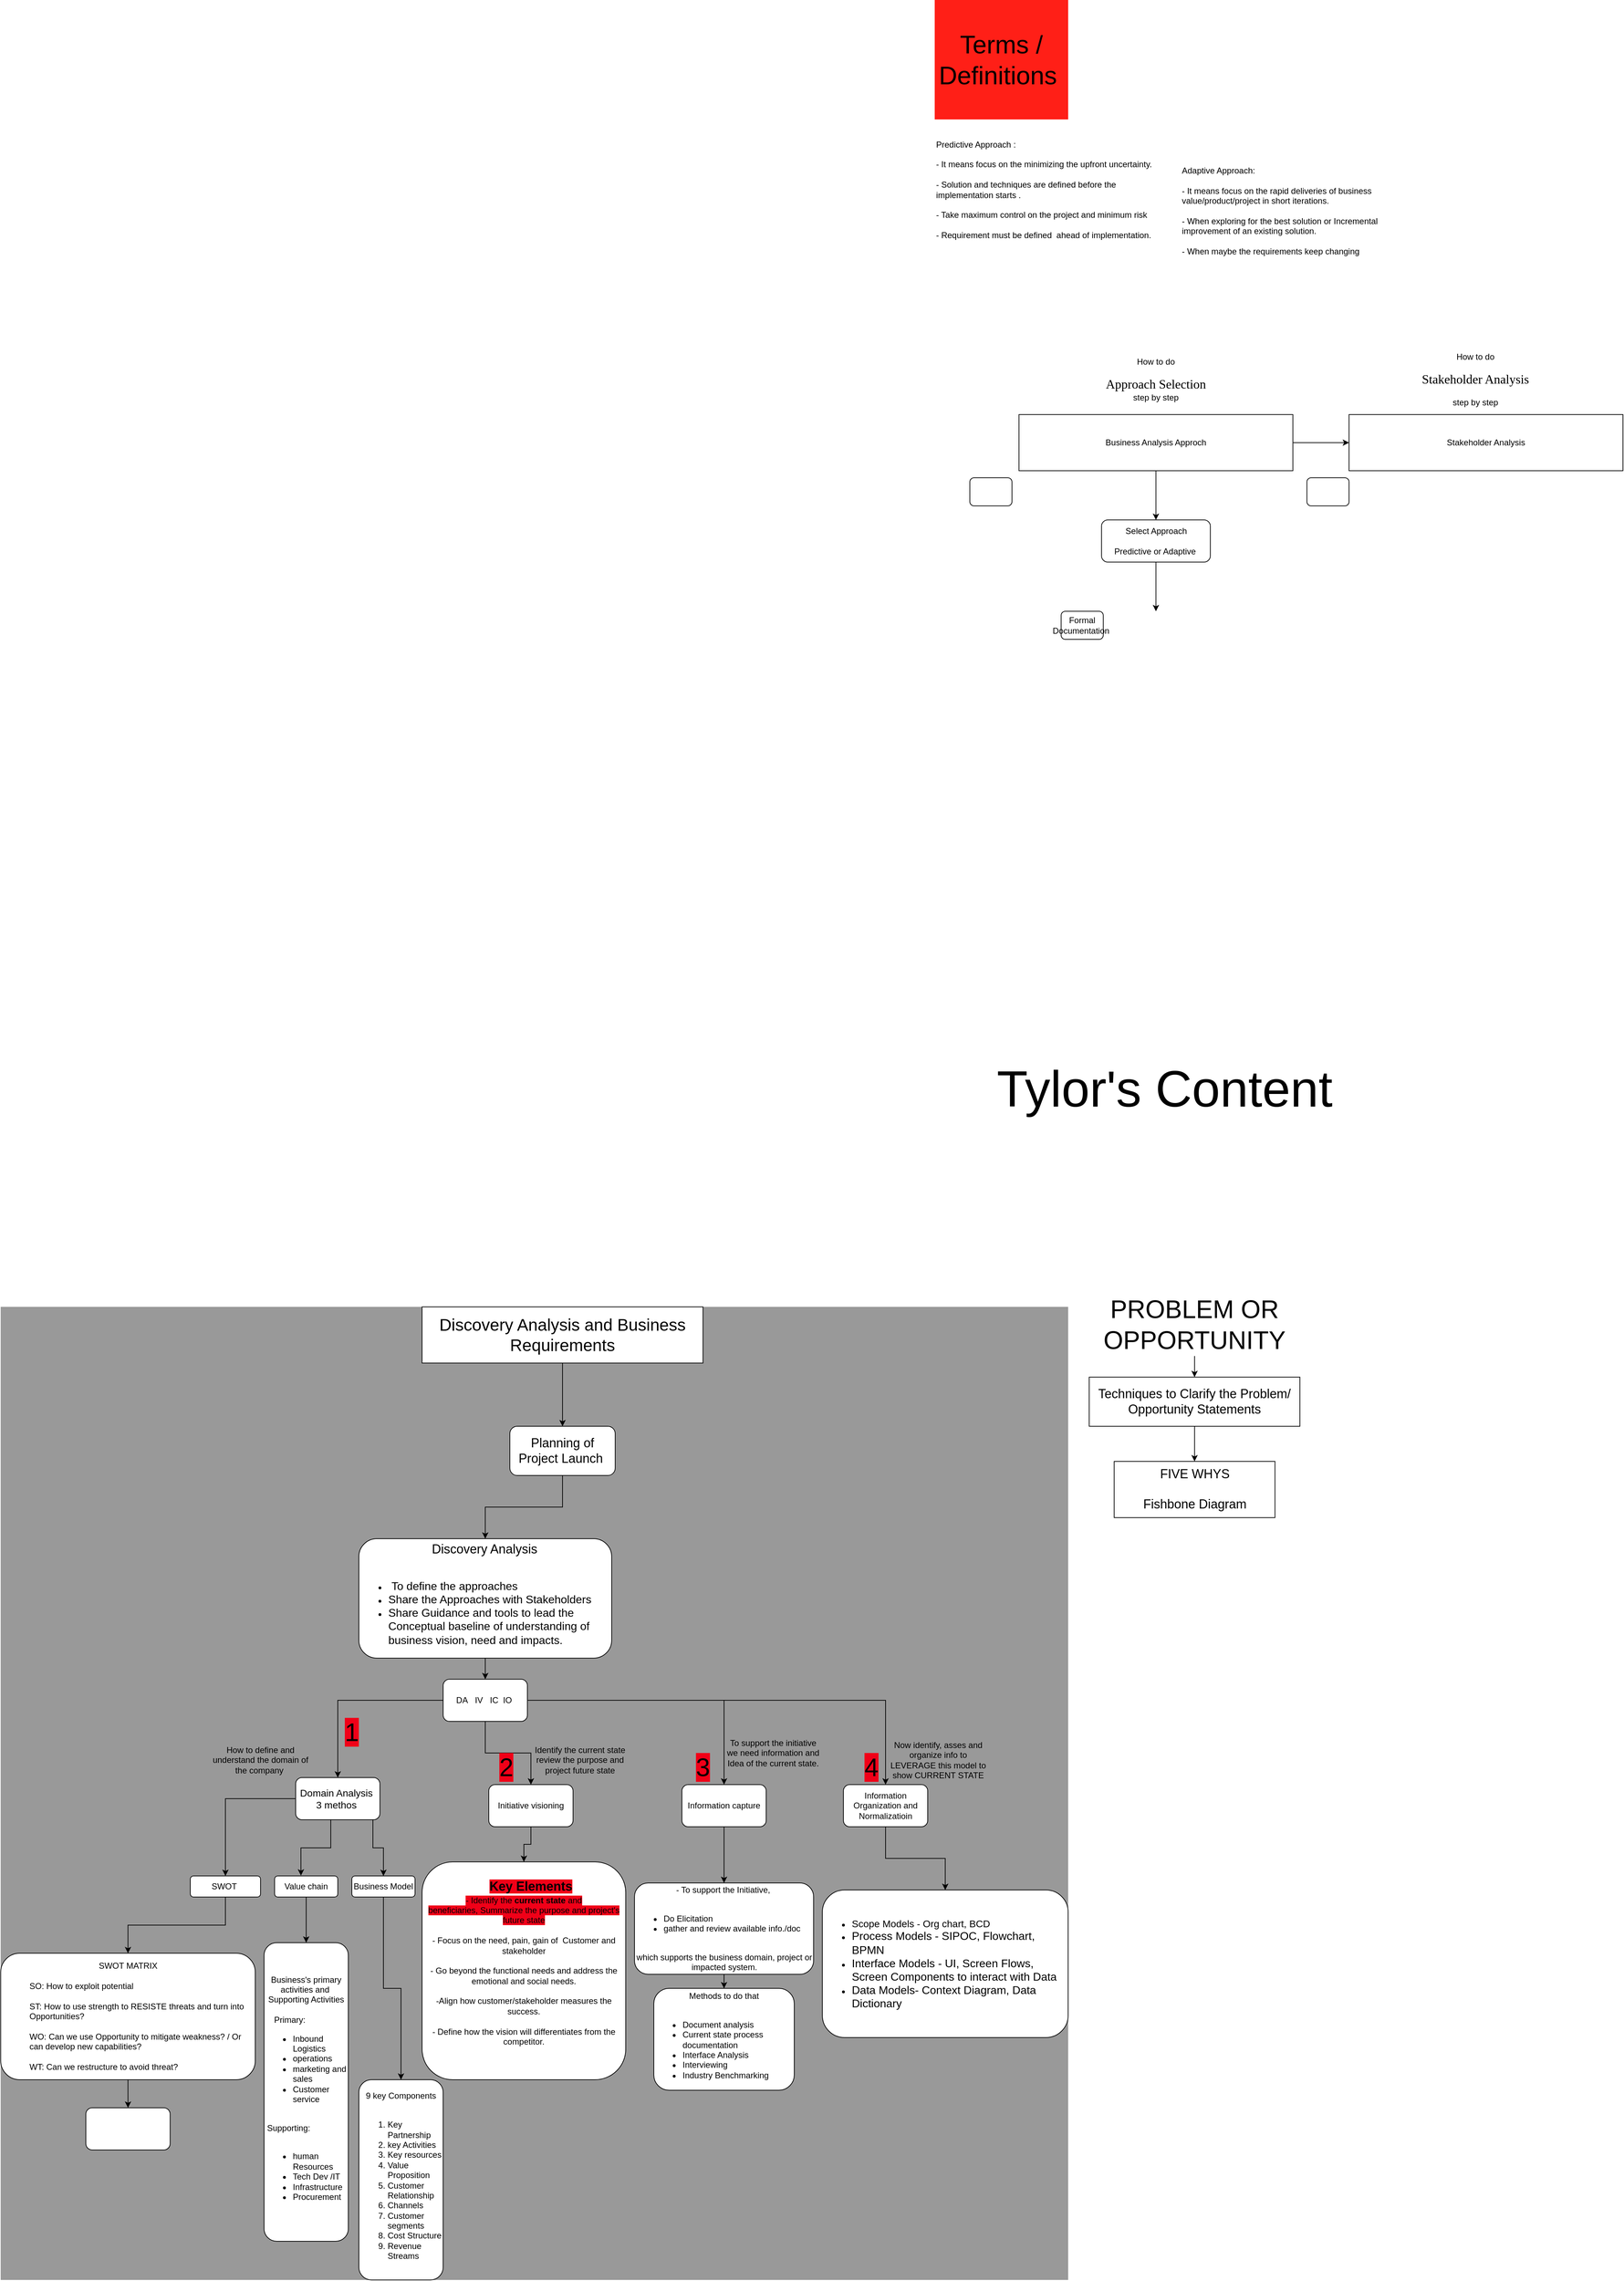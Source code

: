 <mxfile version="21.3.7" type="github">
  <diagram name="Page-1" id="avuCrzYc_2zifGQklvcb">
    <mxGraphModel dx="3387" dy="2125" grid="1" gridSize="10" guides="1" tooltips="1" connect="1" arrows="1" fold="1" page="1" pageScale="1" pageWidth="850" pageHeight="1100" math="0" shadow="0">
      <root>
        <mxCell id="0" />
        <mxCell id="1" parent="0" />
        <mxCell id="20oGBJxCJiwP2vIUOQRp-1" value="Stakeholder Analysis" style="rounded=0;whiteSpace=wrap;html=1;" parent="1" vertex="1">
          <mxGeometry x="240" y="120" width="390" height="80" as="geometry" />
        </mxCell>
        <mxCell id="20oGBJxCJiwP2vIUOQRp-3" value="How to do&lt;br&gt;&lt;br&gt;&lt;font face=&quot;Verdana&quot; style=&quot;font-size: 18px;&quot;&gt;Stakeholder Analysis&lt;/font&gt; &lt;br&gt;&lt;br&gt;step by step" style="text;html=1;strokeColor=none;fillColor=none;align=center;verticalAlign=middle;whiteSpace=wrap;rounded=0;" parent="1" vertex="1">
          <mxGeometry x="300" y="30" width="240" height="80" as="geometry" />
        </mxCell>
        <mxCell id="20oGBJxCJiwP2vIUOQRp-5" style="edgeStyle=orthogonalEdgeStyle;rounded=0;orthogonalLoop=1;jettySize=auto;html=1;" parent="1" source="20oGBJxCJiwP2vIUOQRp-4" target="20oGBJxCJiwP2vIUOQRp-1" edge="1">
          <mxGeometry relative="1" as="geometry" />
        </mxCell>
        <mxCell id="20oGBJxCJiwP2vIUOQRp-12" style="edgeStyle=orthogonalEdgeStyle;rounded=0;orthogonalLoop=1;jettySize=auto;html=1;entryX=0.5;entryY=0;entryDx=0;entryDy=0;" parent="1" source="20oGBJxCJiwP2vIUOQRp-4" target="20oGBJxCJiwP2vIUOQRp-7" edge="1">
          <mxGeometry relative="1" as="geometry" />
        </mxCell>
        <mxCell id="20oGBJxCJiwP2vIUOQRp-4" value="Business Analysis Approch" style="rounded=0;whiteSpace=wrap;html=1;" parent="1" vertex="1">
          <mxGeometry x="-230" y="120" width="390" height="80" as="geometry" />
        </mxCell>
        <mxCell id="20oGBJxCJiwP2vIUOQRp-13" style="edgeStyle=orthogonalEdgeStyle;rounded=0;orthogonalLoop=1;jettySize=auto;html=1;" parent="1" source="20oGBJxCJiwP2vIUOQRp-7" edge="1">
          <mxGeometry relative="1" as="geometry">
            <mxPoint x="-35" y="400" as="targetPoint" />
          </mxGeometry>
        </mxCell>
        <mxCell id="20oGBJxCJiwP2vIUOQRp-7" value="Select Approach&lt;br&gt;&lt;br&gt;Predictive or Adaptive&amp;nbsp;" style="rounded=1;whiteSpace=wrap;html=1;" parent="1" vertex="1">
          <mxGeometry x="-112.5" y="270" width="155" height="60" as="geometry" />
        </mxCell>
        <mxCell id="20oGBJxCJiwP2vIUOQRp-8" value="Predictive Approach :&amp;nbsp; &amp;nbsp;&lt;br&gt;&lt;br&gt;- It means focus on the minimizing the upfront uncertainty.&amp;nbsp;&lt;br&gt;&lt;br&gt;- Solution and techniques are defined before the implementation starts .&lt;br&gt;&lt;br&gt;- Take maximum control on the project and minimum risk&lt;br&gt;&lt;br&gt;- Requirement must be defined&amp;nbsp; ahead of implementation.&lt;br&gt;" style="text;html=1;strokeColor=none;fillColor=none;align=left;verticalAlign=middle;whiteSpace=wrap;rounded=0;" parent="1" vertex="1">
          <mxGeometry x="-350" y="-280" width="320" height="160" as="geometry" />
        </mxCell>
        <mxCell id="20oGBJxCJiwP2vIUOQRp-9" value="&lt;font style=&quot;font-size: 36px;&quot;&gt;Terms / Definitions&amp;nbsp;&lt;/font&gt;" style="text;html=1;strokeColor=none;fillColor=#FF1F17;align=center;verticalAlign=middle;whiteSpace=wrap;rounded=0;" parent="1" vertex="1">
          <mxGeometry x="-350" y="-470" width="190" height="170" as="geometry" />
        </mxCell>
        <mxCell id="20oGBJxCJiwP2vIUOQRp-10" value="Adaptive Approach:&amp;nbsp; &amp;nbsp;&lt;br&gt;&lt;br&gt;- It means focus on the rapid deliveries of business value/product/project in short iterations.&lt;br&gt;&lt;br&gt;- When exploring for the best solution or Incremental improvement of an existing solution.&lt;br&gt;&lt;br&gt;- When maybe the requirements keep changing&amp;nbsp;" style="text;html=1;strokeColor=none;fillColor=none;align=left;verticalAlign=middle;whiteSpace=wrap;rounded=0;" parent="1" vertex="1">
          <mxGeometry y="-220" width="320" height="100" as="geometry" />
        </mxCell>
        <mxCell id="20oGBJxCJiwP2vIUOQRp-11" value="How to do&lt;br&gt;&lt;br&gt;&lt;font face=&quot;Verdana&quot;&gt;&lt;span style=&quot;font-size: 18px;&quot;&gt;Approach Selection&lt;/span&gt;&lt;/font&gt;&lt;br&gt;step by step" style="text;html=1;strokeColor=none;fillColor=none;align=center;verticalAlign=middle;whiteSpace=wrap;rounded=0;" parent="1" vertex="1">
          <mxGeometry x="-155" y="30" width="240" height="80" as="geometry" />
        </mxCell>
        <mxCell id="20oGBJxCJiwP2vIUOQRp-14" value="" style="rounded=1;whiteSpace=wrap;html=1;" parent="1" vertex="1">
          <mxGeometry x="-300" y="210" width="60" height="40" as="geometry" />
        </mxCell>
        <mxCell id="20oGBJxCJiwP2vIUOQRp-16" value="" style="rounded=1;whiteSpace=wrap;html=1;" parent="1" vertex="1">
          <mxGeometry x="180" y="210" width="60" height="40" as="geometry" />
        </mxCell>
        <mxCell id="20oGBJxCJiwP2vIUOQRp-17" value="Formal Documentation&amp;nbsp;" style="rounded=1;whiteSpace=wrap;html=1;" parent="1" vertex="1">
          <mxGeometry x="-170" y="400" width="60" height="40" as="geometry" />
        </mxCell>
        <mxCell id="20oGBJxCJiwP2vIUOQRp-19" value="&lt;font style=&quot;font-size: 72px;&quot;&gt;Tylor&#39;s Content&amp;nbsp;&lt;/font&gt;" style="text;html=1;strokeColor=none;fillColor=none;align=center;verticalAlign=middle;whiteSpace=wrap;rounded=0;" parent="1" vertex="1">
          <mxGeometry x="-290" y="940" width="555" height="280" as="geometry" />
        </mxCell>
        <mxCell id="xvKbqlWR54QsmGuHGJQW-46" value="" style="group;fillColor=#999999;" vertex="1" connectable="0" parent="1">
          <mxGeometry x="-1680" y="1390" width="1520" height="1385" as="geometry" />
        </mxCell>
        <mxCell id="20oGBJxCJiwP2vIUOQRp-18" value="&lt;font style=&quot;font-size: 24px;&quot;&gt;Discovery Analysis and Business Requirements&lt;/font&gt;" style="rounded=0;whiteSpace=wrap;html=1;" parent="xvKbqlWR54QsmGuHGJQW-46" vertex="1">
          <mxGeometry x="600" width="400" height="80" as="geometry" />
        </mxCell>
        <mxCell id="20oGBJxCJiwP2vIUOQRp-22" value="&lt;font style=&quot;font-size: 18px;&quot;&gt;Planning of Project Launch&amp;nbsp;&lt;/font&gt;" style="rounded=1;whiteSpace=wrap;html=1;" parent="xvKbqlWR54QsmGuHGJQW-46" vertex="1">
          <mxGeometry x="725" y="170" width="150" height="70" as="geometry" />
        </mxCell>
        <mxCell id="xvKbqlWR54QsmGuHGJQW-45" style="edgeStyle=orthogonalEdgeStyle;rounded=0;orthogonalLoop=1;jettySize=auto;html=1;entryX=0.5;entryY=0;entryDx=0;entryDy=0;" edge="1" parent="xvKbqlWR54QsmGuHGJQW-46" source="20oGBJxCJiwP2vIUOQRp-18" target="20oGBJxCJiwP2vIUOQRp-22">
          <mxGeometry relative="1" as="geometry" />
        </mxCell>
        <mxCell id="20oGBJxCJiwP2vIUOQRp-23" value="&lt;div style=&quot;text-align: center;&quot;&gt;&lt;span style=&quot;background-color: initial;&quot;&gt;&lt;font style=&quot;font-size: 18px;&quot;&gt;Discovery Analysis&lt;/font&gt;&lt;font style=&quot;font-size: 14px;&quot;&gt;&amp;nbsp;&lt;/font&gt;&lt;/span&gt;&lt;/div&gt;&lt;font size=&quot;3&quot;&gt;&lt;br&gt;&lt;/font&gt;&lt;ul&gt;&lt;li&gt;&lt;font size=&quot;3&quot;&gt;&amp;nbsp;To define the approaches&lt;/font&gt;&lt;/li&gt;&lt;li&gt;&lt;font size=&quot;3&quot;&gt;Share the Approaches with Stakeholders&lt;/font&gt;&lt;/li&gt;&lt;li&gt;&lt;font size=&quot;3&quot;&gt;Share Guidance and tools to lead the Conceptual baseline of understanding of business vision, need and impacts.&lt;/font&gt;&lt;/li&gt;&lt;/ul&gt;" style="rounded=1;whiteSpace=wrap;html=1;align=left;" parent="xvKbqlWR54QsmGuHGJQW-46" vertex="1">
          <mxGeometry x="510" y="330" width="360" height="170" as="geometry" />
        </mxCell>
        <mxCell id="20oGBJxCJiwP2vIUOQRp-24" style="edgeStyle=orthogonalEdgeStyle;rounded=0;orthogonalLoop=1;jettySize=auto;html=1;" parent="xvKbqlWR54QsmGuHGJQW-46" source="20oGBJxCJiwP2vIUOQRp-22" target="20oGBJxCJiwP2vIUOQRp-23" edge="1">
          <mxGeometry relative="1" as="geometry" />
        </mxCell>
        <mxCell id="20oGBJxCJiwP2vIUOQRp-25" value="DA&amp;nbsp; &amp;nbsp;IV&amp;nbsp; &amp;nbsp;IC&amp;nbsp; IO&amp;nbsp;" style="whiteSpace=wrap;html=1;align=center;rounded=1;" parent="xvKbqlWR54QsmGuHGJQW-46" vertex="1">
          <mxGeometry x="630" y="530" width="120" height="60" as="geometry" />
        </mxCell>
        <mxCell id="20oGBJxCJiwP2vIUOQRp-26" value="" style="edgeStyle=orthogonalEdgeStyle;rounded=0;orthogonalLoop=1;jettySize=auto;html=1;" parent="xvKbqlWR54QsmGuHGJQW-46" source="20oGBJxCJiwP2vIUOQRp-23" target="20oGBJxCJiwP2vIUOQRp-25" edge="1">
          <mxGeometry relative="1" as="geometry" />
        </mxCell>
        <mxCell id="20oGBJxCJiwP2vIUOQRp-27" value="&lt;font style=&quot;font-size: 14px;&quot;&gt;Domain Analysis&amp;nbsp;&lt;br&gt;&lt;font style=&quot;&quot;&gt;3 methos&lt;/font&gt;&amp;nbsp;&lt;/font&gt;" style="whiteSpace=wrap;html=1;align=center;rounded=1;" parent="xvKbqlWR54QsmGuHGJQW-46" vertex="1">
          <mxGeometry x="420" y="670" width="120" height="60" as="geometry" />
        </mxCell>
        <mxCell id="20oGBJxCJiwP2vIUOQRp-28" value="" style="edgeStyle=orthogonalEdgeStyle;rounded=0;orthogonalLoop=1;jettySize=auto;html=1;" parent="xvKbqlWR54QsmGuHGJQW-46" source="20oGBJxCJiwP2vIUOQRp-25" target="20oGBJxCJiwP2vIUOQRp-27" edge="1">
          <mxGeometry relative="1" as="geometry" />
        </mxCell>
        <mxCell id="20oGBJxCJiwP2vIUOQRp-29" value="How to define and understand the domain of the company&amp;nbsp;" style="text;html=1;strokeColor=none;fillColor=none;align=center;verticalAlign=middle;whiteSpace=wrap;rounded=0;" parent="xvKbqlWR54QsmGuHGJQW-46" vertex="1">
          <mxGeometry x="300" y="610" width="140" height="70" as="geometry" />
        </mxCell>
        <mxCell id="20oGBJxCJiwP2vIUOQRp-30" value="SWOT&amp;nbsp;" style="whiteSpace=wrap;html=1;align=center;rounded=1;" parent="xvKbqlWR54QsmGuHGJQW-46" vertex="1">
          <mxGeometry x="270" y="810" width="100" height="30" as="geometry" />
        </mxCell>
        <mxCell id="20oGBJxCJiwP2vIUOQRp-31" value="" style="edgeStyle=orthogonalEdgeStyle;rounded=0;orthogonalLoop=1;jettySize=auto;html=1;" parent="xvKbqlWR54QsmGuHGJQW-46" source="20oGBJxCJiwP2vIUOQRp-27" target="20oGBJxCJiwP2vIUOQRp-30" edge="1">
          <mxGeometry relative="1" as="geometry" />
        </mxCell>
        <mxCell id="20oGBJxCJiwP2vIUOQRp-32" value="Value chain" style="whiteSpace=wrap;html=1;align=center;rounded=1;" parent="xvKbqlWR54QsmGuHGJQW-46" vertex="1">
          <mxGeometry x="390" y="810" width="90" height="30" as="geometry" />
        </mxCell>
        <mxCell id="20oGBJxCJiwP2vIUOQRp-34" style="edgeStyle=orthogonalEdgeStyle;rounded=0;orthogonalLoop=1;jettySize=auto;html=1;entryX=0.417;entryY=-0.017;entryDx=0;entryDy=0;entryPerimeter=0;" parent="xvKbqlWR54QsmGuHGJQW-46" source="20oGBJxCJiwP2vIUOQRp-27" target="20oGBJxCJiwP2vIUOQRp-32" edge="1">
          <mxGeometry relative="1" as="geometry">
            <Array as="points">
              <mxPoint x="470" y="770" />
              <mxPoint x="428" y="770" />
            </Array>
          </mxGeometry>
        </mxCell>
        <mxCell id="20oGBJxCJiwP2vIUOQRp-33" value="Business Model" style="whiteSpace=wrap;html=1;align=center;rounded=1;" parent="xvKbqlWR54QsmGuHGJQW-46" vertex="1">
          <mxGeometry x="500" y="810" width="90" height="30" as="geometry" />
        </mxCell>
        <mxCell id="20oGBJxCJiwP2vIUOQRp-35" style="edgeStyle=orthogonalEdgeStyle;rounded=0;orthogonalLoop=1;jettySize=auto;html=1;" parent="xvKbqlWR54QsmGuHGJQW-46" source="20oGBJxCJiwP2vIUOQRp-27" target="20oGBJxCJiwP2vIUOQRp-33" edge="1">
          <mxGeometry relative="1" as="geometry">
            <Array as="points">
              <mxPoint x="530" y="770" />
              <mxPoint x="545" y="770" />
            </Array>
          </mxGeometry>
        </mxCell>
        <mxCell id="20oGBJxCJiwP2vIUOQRp-36" value="SWOT MATRIX&lt;br&gt;&lt;br&gt;&lt;blockquote style=&quot;margin: 0 0 0 40px; border: none; padding: 0px;&quot;&gt;&lt;div style=&quot;text-align: left;&quot;&gt;&lt;span style=&quot;background-color: initial;&quot;&gt;SO: How to exploit potential&lt;/span&gt;&lt;/div&gt;&lt;div style=&quot;text-align: left;&quot;&gt;&lt;br&gt;&lt;/div&gt;&lt;div style=&quot;text-align: left;&quot;&gt;&lt;span style=&quot;background-color: initial;&quot;&gt;ST: How to use strength to RESISTE threats and turn into Opportunities?&lt;/span&gt;&lt;/div&gt;&lt;div style=&quot;text-align: left;&quot;&gt;&lt;br&gt;&lt;/div&gt;&lt;div style=&quot;text-align: left;&quot;&gt;&lt;span style=&quot;background-color: initial;&quot;&gt;WO: Can we use Opportunity to mitigate weakness? / Or can develop new capabilities?&lt;/span&gt;&lt;/div&gt;&lt;div style=&quot;text-align: left;&quot;&gt;&lt;br&gt;&lt;/div&gt;&lt;div style=&quot;text-align: left;&quot;&gt;&lt;span style=&quot;background-color: initial;&quot;&gt;WT: Can we restructure to avoid threat?&lt;/span&gt;&lt;/div&gt;&lt;/blockquote&gt;" style="whiteSpace=wrap;html=1;rounded=1;" parent="xvKbqlWR54QsmGuHGJQW-46" vertex="1">
          <mxGeometry y="920" width="362.5" height="180" as="geometry" />
        </mxCell>
        <mxCell id="20oGBJxCJiwP2vIUOQRp-37" value="" style="edgeStyle=orthogonalEdgeStyle;rounded=0;orthogonalLoop=1;jettySize=auto;html=1;" parent="xvKbqlWR54QsmGuHGJQW-46" source="20oGBJxCJiwP2vIUOQRp-30" target="20oGBJxCJiwP2vIUOQRp-36" edge="1">
          <mxGeometry relative="1" as="geometry" />
        </mxCell>
        <mxCell id="20oGBJxCJiwP2vIUOQRp-38" value="" style="whiteSpace=wrap;html=1;rounded=1;" parent="xvKbqlWR54QsmGuHGJQW-46" vertex="1">
          <mxGeometry x="121.25" y="1140" width="120" height="60" as="geometry" />
        </mxCell>
        <mxCell id="20oGBJxCJiwP2vIUOQRp-39" value="" style="edgeStyle=orthogonalEdgeStyle;rounded=0;orthogonalLoop=1;jettySize=auto;html=1;" parent="xvKbqlWR54QsmGuHGJQW-46" source="20oGBJxCJiwP2vIUOQRp-36" target="20oGBJxCJiwP2vIUOQRp-38" edge="1">
          <mxGeometry relative="1" as="geometry" />
        </mxCell>
        <mxCell id="xvKbqlWR54QsmGuHGJQW-1" value="Initiative visioning" style="whiteSpace=wrap;html=1;align=center;rounded=1;" vertex="1" parent="xvKbqlWR54QsmGuHGJQW-46">
          <mxGeometry x="695" y="680" width="120" height="60" as="geometry" />
        </mxCell>
        <mxCell id="xvKbqlWR54QsmGuHGJQW-2" value="" style="edgeStyle=orthogonalEdgeStyle;rounded=0;orthogonalLoop=1;jettySize=auto;html=1;" edge="1" parent="xvKbqlWR54QsmGuHGJQW-46" source="20oGBJxCJiwP2vIUOQRp-25" target="xvKbqlWR54QsmGuHGJQW-1">
          <mxGeometry relative="1" as="geometry" />
        </mxCell>
        <mxCell id="xvKbqlWR54QsmGuHGJQW-3" value="&lt;font style=&quot;background-color: rgb(240, 0, 24); font-size: 36px;&quot;&gt;1&lt;/font&gt;" style="text;html=1;strokeColor=none;fillColor=none;align=center;verticalAlign=middle;whiteSpace=wrap;rounded=0;" vertex="1" parent="xvKbqlWR54QsmGuHGJQW-46">
          <mxGeometry x="470" y="590" width="60" height="30" as="geometry" />
        </mxCell>
        <mxCell id="xvKbqlWR54QsmGuHGJQW-11" value="&lt;div style=&quot;&quot;&gt;&lt;span style=&quot;background-color: rgb(240, 0, 24);&quot;&gt;- Identify the &lt;b style=&quot;&quot;&gt;current state &lt;/b&gt;and beneficiaries,&amp;nbsp;Summarize the purpose and&amp;nbsp;project&#39;s future state&lt;/span&gt;&lt;/div&gt;&lt;div style=&quot;&quot;&gt;&lt;br&gt;&lt;/div&gt;&lt;div style=&quot;&quot;&gt;&lt;span style=&quot;background-color: initial;&quot;&gt;- Focus on the need, pain, gain of&amp;nbsp; Customer and stakeholder&lt;/span&gt;&lt;/div&gt;&lt;div style=&quot;&quot;&gt;&lt;br&gt;&lt;/div&gt;&lt;div style=&quot;&quot;&gt;&lt;span style=&quot;background-color: initial;&quot;&gt;- Go beyond the functional needs and address the emotional and social needs.&lt;/span&gt;&lt;/div&gt;&lt;div style=&quot;&quot;&gt;&lt;br&gt;&lt;/div&gt;&lt;div style=&quot;&quot;&gt;&lt;span style=&quot;background-color: initial;&quot;&gt;-Align how customer/stakeholder measures the success.&lt;/span&gt;&lt;/div&gt;&lt;div style=&quot;&quot;&gt;&lt;br&gt;&lt;/div&gt;&lt;div style=&quot;&quot;&gt;&lt;span style=&quot;background-color: initial;&quot;&gt;- Define how the vision will differentiates from the competitor.&lt;/span&gt;&lt;/div&gt;" style="whiteSpace=wrap;html=1;rounded=1;align=center;" vertex="1" parent="xvKbqlWR54QsmGuHGJQW-46">
          <mxGeometry x="600" y="790" width="290" height="310" as="geometry" />
        </mxCell>
        <mxCell id="xvKbqlWR54QsmGuHGJQW-9" value="" style="edgeStyle=orthogonalEdgeStyle;rounded=0;orthogonalLoop=1;jettySize=auto;html=1;exitX=0.5;exitY=1;exitDx=0;exitDy=0;entryX=0.5;entryY=0;entryDx=0;entryDy=0;" edge="1" parent="xvKbqlWR54QsmGuHGJQW-46" source="xvKbqlWR54QsmGuHGJQW-1" target="xvKbqlWR54QsmGuHGJQW-11">
          <mxGeometry relative="1" as="geometry">
            <mxPoint x="895.059" y="750" as="sourcePoint" />
            <mxPoint x="850" y="920" as="targetPoint" />
          </mxGeometry>
        </mxCell>
        <mxCell id="xvKbqlWR54QsmGuHGJQW-17" value="&lt;font style=&quot;background-color: rgb(240, 0, 24); font-size: 36px;&quot;&gt;2&lt;/font&gt;" style="text;html=1;strokeColor=none;fillColor=none;align=center;verticalAlign=middle;whiteSpace=wrap;rounded=0;" vertex="1" parent="xvKbqlWR54QsmGuHGJQW-46">
          <mxGeometry x="690" y="640" width="60" height="30" as="geometry" />
        </mxCell>
        <mxCell id="xvKbqlWR54QsmGuHGJQW-18" value="Information capture" style="whiteSpace=wrap;html=1;align=center;rounded=1;" vertex="1" parent="xvKbqlWR54QsmGuHGJQW-46">
          <mxGeometry x="970" y="680" width="120" height="60" as="geometry" />
        </mxCell>
        <mxCell id="xvKbqlWR54QsmGuHGJQW-20" style="edgeStyle=orthogonalEdgeStyle;rounded=0;orthogonalLoop=1;jettySize=auto;html=1;" edge="1" parent="xvKbqlWR54QsmGuHGJQW-46" source="20oGBJxCJiwP2vIUOQRp-25" target="xvKbqlWR54QsmGuHGJQW-18">
          <mxGeometry relative="1" as="geometry" />
        </mxCell>
        <mxCell id="xvKbqlWR54QsmGuHGJQW-21" value="&lt;b&gt;&lt;font style=&quot;font-size: 18px; background-color: rgb(240, 0, 24);&quot;&gt;Key Elements&lt;/font&gt;&lt;/b&gt;" style="text;html=1;strokeColor=none;fillColor=none;align=center;verticalAlign=middle;whiteSpace=wrap;rounded=0;" vertex="1" parent="xvKbqlWR54QsmGuHGJQW-46">
          <mxGeometry x="685" y="790" width="140" height="70" as="geometry" />
        </mxCell>
        <mxCell id="xvKbqlWR54QsmGuHGJQW-22" value="- To support the Initiative,&amp;nbsp;&lt;br&gt;&lt;br&gt;&lt;ul&gt;&lt;li style=&quot;text-align: left;&quot;&gt;Do Elicitation&lt;/li&gt;&lt;li style=&quot;text-align: left;&quot;&gt;gather and review available info./doc&lt;/li&gt;&lt;/ul&gt;&lt;br&gt;which supports the business domain, project or impacted system." style="whiteSpace=wrap;html=1;rounded=1;" vertex="1" parent="xvKbqlWR54QsmGuHGJQW-46">
          <mxGeometry x="902.5" y="820" width="255" height="130" as="geometry" />
        </mxCell>
        <mxCell id="xvKbqlWR54QsmGuHGJQW-23" value="" style="edgeStyle=orthogonalEdgeStyle;rounded=0;orthogonalLoop=1;jettySize=auto;html=1;" edge="1" parent="xvKbqlWR54QsmGuHGJQW-46" source="xvKbqlWR54QsmGuHGJQW-18" target="xvKbqlWR54QsmGuHGJQW-22">
          <mxGeometry relative="1" as="geometry" />
        </mxCell>
        <mxCell id="xvKbqlWR54QsmGuHGJQW-24" value="Methods to do that&lt;br&gt;&lt;br&gt;&lt;ul&gt;&lt;li style=&quot;text-align: left;&quot;&gt;Document analysis&lt;/li&gt;&lt;li style=&quot;text-align: left;&quot;&gt;Current state process documentation&lt;/li&gt;&lt;li style=&quot;text-align: left;&quot;&gt;Interface Analysis&lt;/li&gt;&lt;li style=&quot;text-align: left;&quot;&gt;Interviewing&lt;/li&gt;&lt;li style=&quot;text-align: left;&quot;&gt;Industry Benchmarking&lt;/li&gt;&lt;/ul&gt;" style="whiteSpace=wrap;html=1;rounded=1;" vertex="1" parent="xvKbqlWR54QsmGuHGJQW-46">
          <mxGeometry x="930" y="970" width="200" height="145" as="geometry" />
        </mxCell>
        <mxCell id="xvKbqlWR54QsmGuHGJQW-25" value="" style="edgeStyle=orthogonalEdgeStyle;rounded=0;orthogonalLoop=1;jettySize=auto;html=1;" edge="1" parent="xvKbqlWR54QsmGuHGJQW-46" source="xvKbqlWR54QsmGuHGJQW-22" target="xvKbqlWR54QsmGuHGJQW-24">
          <mxGeometry relative="1" as="geometry" />
        </mxCell>
        <mxCell id="xvKbqlWR54QsmGuHGJQW-26" value="Identify the current state&lt;br&gt;review the purpose and project future state" style="text;html=1;strokeColor=none;fillColor=none;align=center;verticalAlign=middle;whiteSpace=wrap;rounded=0;" vertex="1" parent="xvKbqlWR54QsmGuHGJQW-46">
          <mxGeometry x="755" y="610" width="140" height="70" as="geometry" />
        </mxCell>
        <mxCell id="xvKbqlWR54QsmGuHGJQW-27" value="To support the initiative we need information and Idea of the current state." style="text;html=1;strokeColor=none;fillColor=none;align=center;verticalAlign=middle;whiteSpace=wrap;rounded=0;" vertex="1" parent="xvKbqlWR54QsmGuHGJQW-46">
          <mxGeometry x="1030" y="600" width="140" height="70" as="geometry" />
        </mxCell>
        <mxCell id="xvKbqlWR54QsmGuHGJQW-28" value="&lt;font style=&quot;background-color: rgb(240, 0, 24); font-size: 36px;&quot;&gt;3&lt;/font&gt;" style="text;html=1;strokeColor=none;fillColor=none;align=center;verticalAlign=middle;whiteSpace=wrap;rounded=0;" vertex="1" parent="xvKbqlWR54QsmGuHGJQW-46">
          <mxGeometry x="970" y="640" width="60" height="30" as="geometry" />
        </mxCell>
        <mxCell id="xvKbqlWR54QsmGuHGJQW-29" value="9 key Components&lt;br&gt;&lt;br&gt;&lt;ol&gt;&lt;li style=&quot;text-align: left;&quot;&gt;Key Partnership&lt;/li&gt;&lt;li style=&quot;text-align: left;&quot;&gt;key Activities&lt;/li&gt;&lt;li style=&quot;text-align: left;&quot;&gt;Key resources&lt;/li&gt;&lt;li style=&quot;text-align: left;&quot;&gt;Value Proposition&lt;/li&gt;&lt;li style=&quot;text-align: left;&quot;&gt;Customer Relationship&lt;/li&gt;&lt;li style=&quot;text-align: left;&quot;&gt;Channels&lt;/li&gt;&lt;li style=&quot;text-align: left;&quot;&gt;Customer segments&lt;/li&gt;&lt;li style=&quot;text-align: left;&quot;&gt;Cost Structure&lt;/li&gt;&lt;li style=&quot;text-align: left;&quot;&gt;Revenue Streams&lt;/li&gt;&lt;/ol&gt;" style="whiteSpace=wrap;html=1;rounded=1;" vertex="1" parent="xvKbqlWR54QsmGuHGJQW-46">
          <mxGeometry x="510" y="1100" width="120" height="285" as="geometry" />
        </mxCell>
        <mxCell id="xvKbqlWR54QsmGuHGJQW-31" style="edgeStyle=orthogonalEdgeStyle;rounded=0;orthogonalLoop=1;jettySize=auto;html=1;entryX=0.5;entryY=0;entryDx=0;entryDy=0;" edge="1" parent="xvKbqlWR54QsmGuHGJQW-46" source="20oGBJxCJiwP2vIUOQRp-33" target="xvKbqlWR54QsmGuHGJQW-29">
          <mxGeometry relative="1" as="geometry" />
        </mxCell>
        <mxCell id="xvKbqlWR54QsmGuHGJQW-32" value="Business&#39;s primary activities and&amp;nbsp; Supporting Activities&lt;br&gt;&lt;br&gt;&lt;div style=&quot;text-align: left;&quot;&gt;&lt;span style=&quot;background-color: initial;&quot;&gt;&amp;nbsp; &amp;nbsp; Primary:&lt;/span&gt;&lt;/div&gt;&lt;div style=&quot;text-align: left;&quot;&gt;&lt;ul&gt;&lt;li&gt;&lt;span style=&quot;background-color: initial;&quot;&gt;Inbound Logistics&lt;/span&gt;&lt;/li&gt;&lt;li&gt;&lt;span style=&quot;background-color: initial;&quot;&gt;operations&lt;/span&gt;&lt;/li&gt;&lt;li&gt;&lt;span style=&quot;background-color: initial;&quot;&gt;marketing and sales&lt;/span&gt;&lt;/li&gt;&lt;li&gt;&lt;span style=&quot;background-color: initial;&quot;&gt;Customer service&lt;/span&gt;&lt;/li&gt;&lt;/ul&gt;&lt;div&gt;&lt;br&gt;&lt;/div&gt;&lt;div&gt;&amp;nbsp;Supporting:&lt;br&gt;&lt;br&gt;&lt;/div&gt;&lt;div&gt;&lt;ul&gt;&lt;li&gt;human Resources&lt;/li&gt;&lt;li&gt;Tech Dev /IT&lt;/li&gt;&lt;li&gt;Infrastructure&lt;/li&gt;&lt;li&gt;Procurement&lt;/li&gt;&lt;/ul&gt;&lt;/div&gt;&lt;/div&gt;" style="whiteSpace=wrap;html=1;rounded=1;" vertex="1" parent="xvKbqlWR54QsmGuHGJQW-46">
          <mxGeometry x="375" y="905" width="120" height="425" as="geometry" />
        </mxCell>
        <mxCell id="xvKbqlWR54QsmGuHGJQW-33" value="" style="edgeStyle=orthogonalEdgeStyle;rounded=0;orthogonalLoop=1;jettySize=auto;html=1;" edge="1" parent="xvKbqlWR54QsmGuHGJQW-46" source="20oGBJxCJiwP2vIUOQRp-32" target="xvKbqlWR54QsmGuHGJQW-32">
          <mxGeometry relative="1" as="geometry" />
        </mxCell>
        <mxCell id="xvKbqlWR54QsmGuHGJQW-36" value="Information Organization and Normalizatioin" style="whiteSpace=wrap;html=1;rounded=1;" vertex="1" parent="xvKbqlWR54QsmGuHGJQW-46">
          <mxGeometry x="1200" y="680" width="120" height="60" as="geometry" />
        </mxCell>
        <mxCell id="xvKbqlWR54QsmGuHGJQW-39" style="edgeStyle=orthogonalEdgeStyle;rounded=0;orthogonalLoop=1;jettySize=auto;html=1;exitX=1;exitY=0.5;exitDx=0;exitDy=0;entryX=0.5;entryY=0;entryDx=0;entryDy=0;" edge="1" parent="xvKbqlWR54QsmGuHGJQW-46" source="20oGBJxCJiwP2vIUOQRp-25" target="xvKbqlWR54QsmGuHGJQW-36">
          <mxGeometry relative="1" as="geometry" />
        </mxCell>
        <mxCell id="xvKbqlWR54QsmGuHGJQW-40" value="&lt;font style=&quot;background-color: rgb(240, 0, 24); font-size: 36px;&quot;&gt;4&lt;/font&gt;" style="text;html=1;strokeColor=none;fillColor=none;align=center;verticalAlign=middle;whiteSpace=wrap;rounded=0;" vertex="1" parent="xvKbqlWR54QsmGuHGJQW-46">
          <mxGeometry x="1210" y="640" width="60" height="30" as="geometry" />
        </mxCell>
        <mxCell id="xvKbqlWR54QsmGuHGJQW-41" value="Now identify, asses and organize info to LEVERAGE this model to show CURRENT STATE" style="text;html=1;strokeColor=none;fillColor=none;align=center;verticalAlign=middle;whiteSpace=wrap;rounded=0;" vertex="1" parent="xvKbqlWR54QsmGuHGJQW-46">
          <mxGeometry x="1265" y="610" width="140" height="70" as="geometry" />
        </mxCell>
        <mxCell id="xvKbqlWR54QsmGuHGJQW-43" value="&lt;ul&gt;&lt;li&gt;&lt;font style=&quot;font-size: 14px;&quot;&gt;Scope Models - Org chart, BCD&lt;/font&gt;&lt;/li&gt;&lt;li&gt;&lt;font size=&quot;3&quot;&gt;Process Models - SIPOC, Flowchart, BPMN&lt;/font&gt;&lt;/li&gt;&lt;li&gt;&lt;font size=&quot;3&quot;&gt;Interface Models - UI, Screen Flows, Screen Components to interact with Data&lt;/font&gt;&lt;/li&gt;&lt;li&gt;&lt;font size=&quot;3&quot;&gt;Data Models- Context Diagram, Data Dictionary&amp;nbsp;&amp;nbsp;&lt;/font&gt;&lt;/li&gt;&lt;/ul&gt;" style="whiteSpace=wrap;html=1;rounded=1;align=left;" vertex="1" parent="xvKbqlWR54QsmGuHGJQW-46">
          <mxGeometry x="1170" y="830" width="350" height="210" as="geometry" />
        </mxCell>
        <mxCell id="xvKbqlWR54QsmGuHGJQW-44" value="" style="edgeStyle=orthogonalEdgeStyle;rounded=0;orthogonalLoop=1;jettySize=auto;html=1;" edge="1" parent="xvKbqlWR54QsmGuHGJQW-46" source="xvKbqlWR54QsmGuHGJQW-36" target="xvKbqlWR54QsmGuHGJQW-43">
          <mxGeometry relative="1" as="geometry" />
        </mxCell>
        <mxCell id="xvKbqlWR54QsmGuHGJQW-57" value="" style="edgeStyle=orthogonalEdgeStyle;rounded=0;orthogonalLoop=1;jettySize=auto;html=1;" edge="1" parent="1" source="xvKbqlWR54QsmGuHGJQW-48" target="xvKbqlWR54QsmGuHGJQW-56">
          <mxGeometry relative="1" as="geometry" />
        </mxCell>
        <mxCell id="xvKbqlWR54QsmGuHGJQW-48" value="&lt;font style=&quot;font-size: 18px;&quot;&gt;Techniques to Clarify the Problem/ Opportunity Statements&lt;/font&gt;" style="rounded=0;whiteSpace=wrap;html=1;fillColor=none;" vertex="1" parent="1">
          <mxGeometry x="-130" y="1490" width="300" height="70" as="geometry" />
        </mxCell>
        <mxCell id="xvKbqlWR54QsmGuHGJQW-55" style="edgeStyle=orthogonalEdgeStyle;rounded=0;orthogonalLoop=1;jettySize=auto;html=1;entryX=0.5;entryY=0;entryDx=0;entryDy=0;" edge="1" parent="1" source="xvKbqlWR54QsmGuHGJQW-49" target="xvKbqlWR54QsmGuHGJQW-48">
          <mxGeometry relative="1" as="geometry" />
        </mxCell>
        <mxCell id="xvKbqlWR54QsmGuHGJQW-49" value="&lt;font style=&quot;font-size: 36px;&quot;&gt;PROBLEM OR OPPORTUNITY&lt;/font&gt;" style="text;html=1;strokeColor=none;fillColor=none;align=center;verticalAlign=middle;whiteSpace=wrap;rounded=0;" vertex="1" parent="1">
          <mxGeometry x="-120" y="1370" width="280" height="90" as="geometry" />
        </mxCell>
        <mxCell id="xvKbqlWR54QsmGuHGJQW-56" value="&lt;font style=&quot;font-size: 18px;&quot;&gt;FIVE WHYS&lt;br&gt;&lt;br&gt;Fishbone Diagram&lt;/font&gt;" style="whiteSpace=wrap;html=1;fillColor=none;rounded=0;" vertex="1" parent="1">
          <mxGeometry x="-94.5" y="1610" width="229" height="80" as="geometry" />
        </mxCell>
      </root>
    </mxGraphModel>
  </diagram>
</mxfile>
